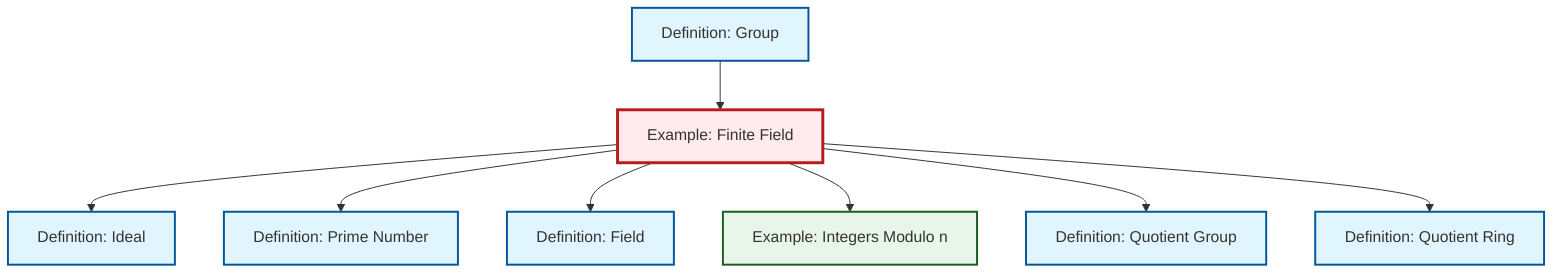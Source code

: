 graph TD
    classDef definition fill:#e1f5fe,stroke:#01579b,stroke-width:2px
    classDef theorem fill:#f3e5f5,stroke:#4a148c,stroke-width:2px
    classDef axiom fill:#fff3e0,stroke:#e65100,stroke-width:2px
    classDef example fill:#e8f5e9,stroke:#1b5e20,stroke-width:2px
    classDef current fill:#ffebee,stroke:#b71c1c,stroke-width:3px
    def-field["Definition: Field"]:::definition
    def-ideal["Definition: Ideal"]:::definition
    def-quotient-group["Definition: Quotient Group"]:::definition
    def-group["Definition: Group"]:::definition
    ex-quotient-integers-mod-n["Example: Integers Modulo n"]:::example
    def-prime["Definition: Prime Number"]:::definition
    ex-finite-field["Example: Finite Field"]:::example
    def-quotient-ring["Definition: Quotient Ring"]:::definition
    ex-finite-field --> def-ideal
    ex-finite-field --> def-prime
    ex-finite-field --> def-field
    ex-finite-field --> ex-quotient-integers-mod-n
    def-group --> ex-finite-field
    ex-finite-field --> def-quotient-group
    ex-finite-field --> def-quotient-ring
    class ex-finite-field current
